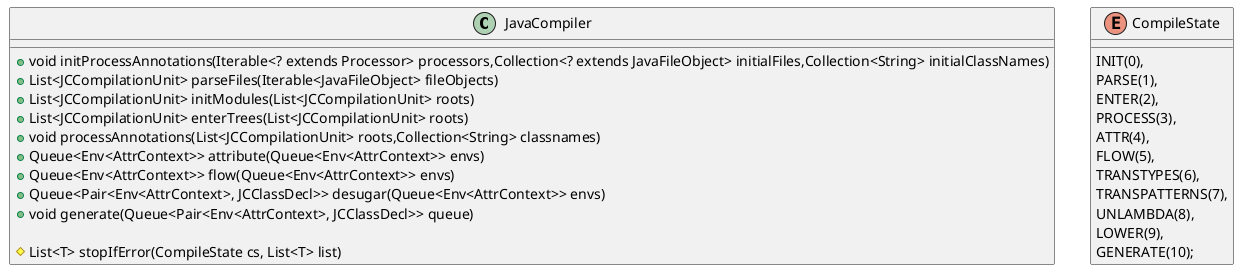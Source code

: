 @@startuml javaCompile

class JavaCompiler{
    + void initProcessAnnotations(Iterable<? extends Processor> processors,Collection<? extends JavaFileObject> initialFiles,Collection<String> initialClassNames)
    + List<JCCompilationUnit> parseFiles(Iterable<JavaFileObject> fileObjects)
    + List<JCCompilationUnit> initModules(List<JCCompilationUnit> roots)
    + List<JCCompilationUnit> enterTrees(List<JCCompilationUnit> roots)
    + void processAnnotations(List<JCCompilationUnit> roots,Collection<String> classnames)
    + Queue<Env<AttrContext>> attribute(Queue<Env<AttrContext>> envs)
    + Queue<Env<AttrContext>> flow(Queue<Env<AttrContext>> envs)
    + Queue<Pair<Env<AttrContext>, JCClassDecl>> desugar(Queue<Env<AttrContext>> envs)
    + void generate(Queue<Pair<Env<AttrContext>, JCClassDecl>> queue)
    
    # List<T> stopIfError(CompileState cs, List<T> list)
}
enum CompileState {
        INIT(0),
        PARSE(1),
        ENTER(2),
        PROCESS(3),
        ATTR(4),
        FLOW(5),
        TRANSTYPES(6),
        TRANSPATTERNS(7),
        UNLAMBDA(8),
        LOWER(9),
        GENERATE(10);
}
@@enduml